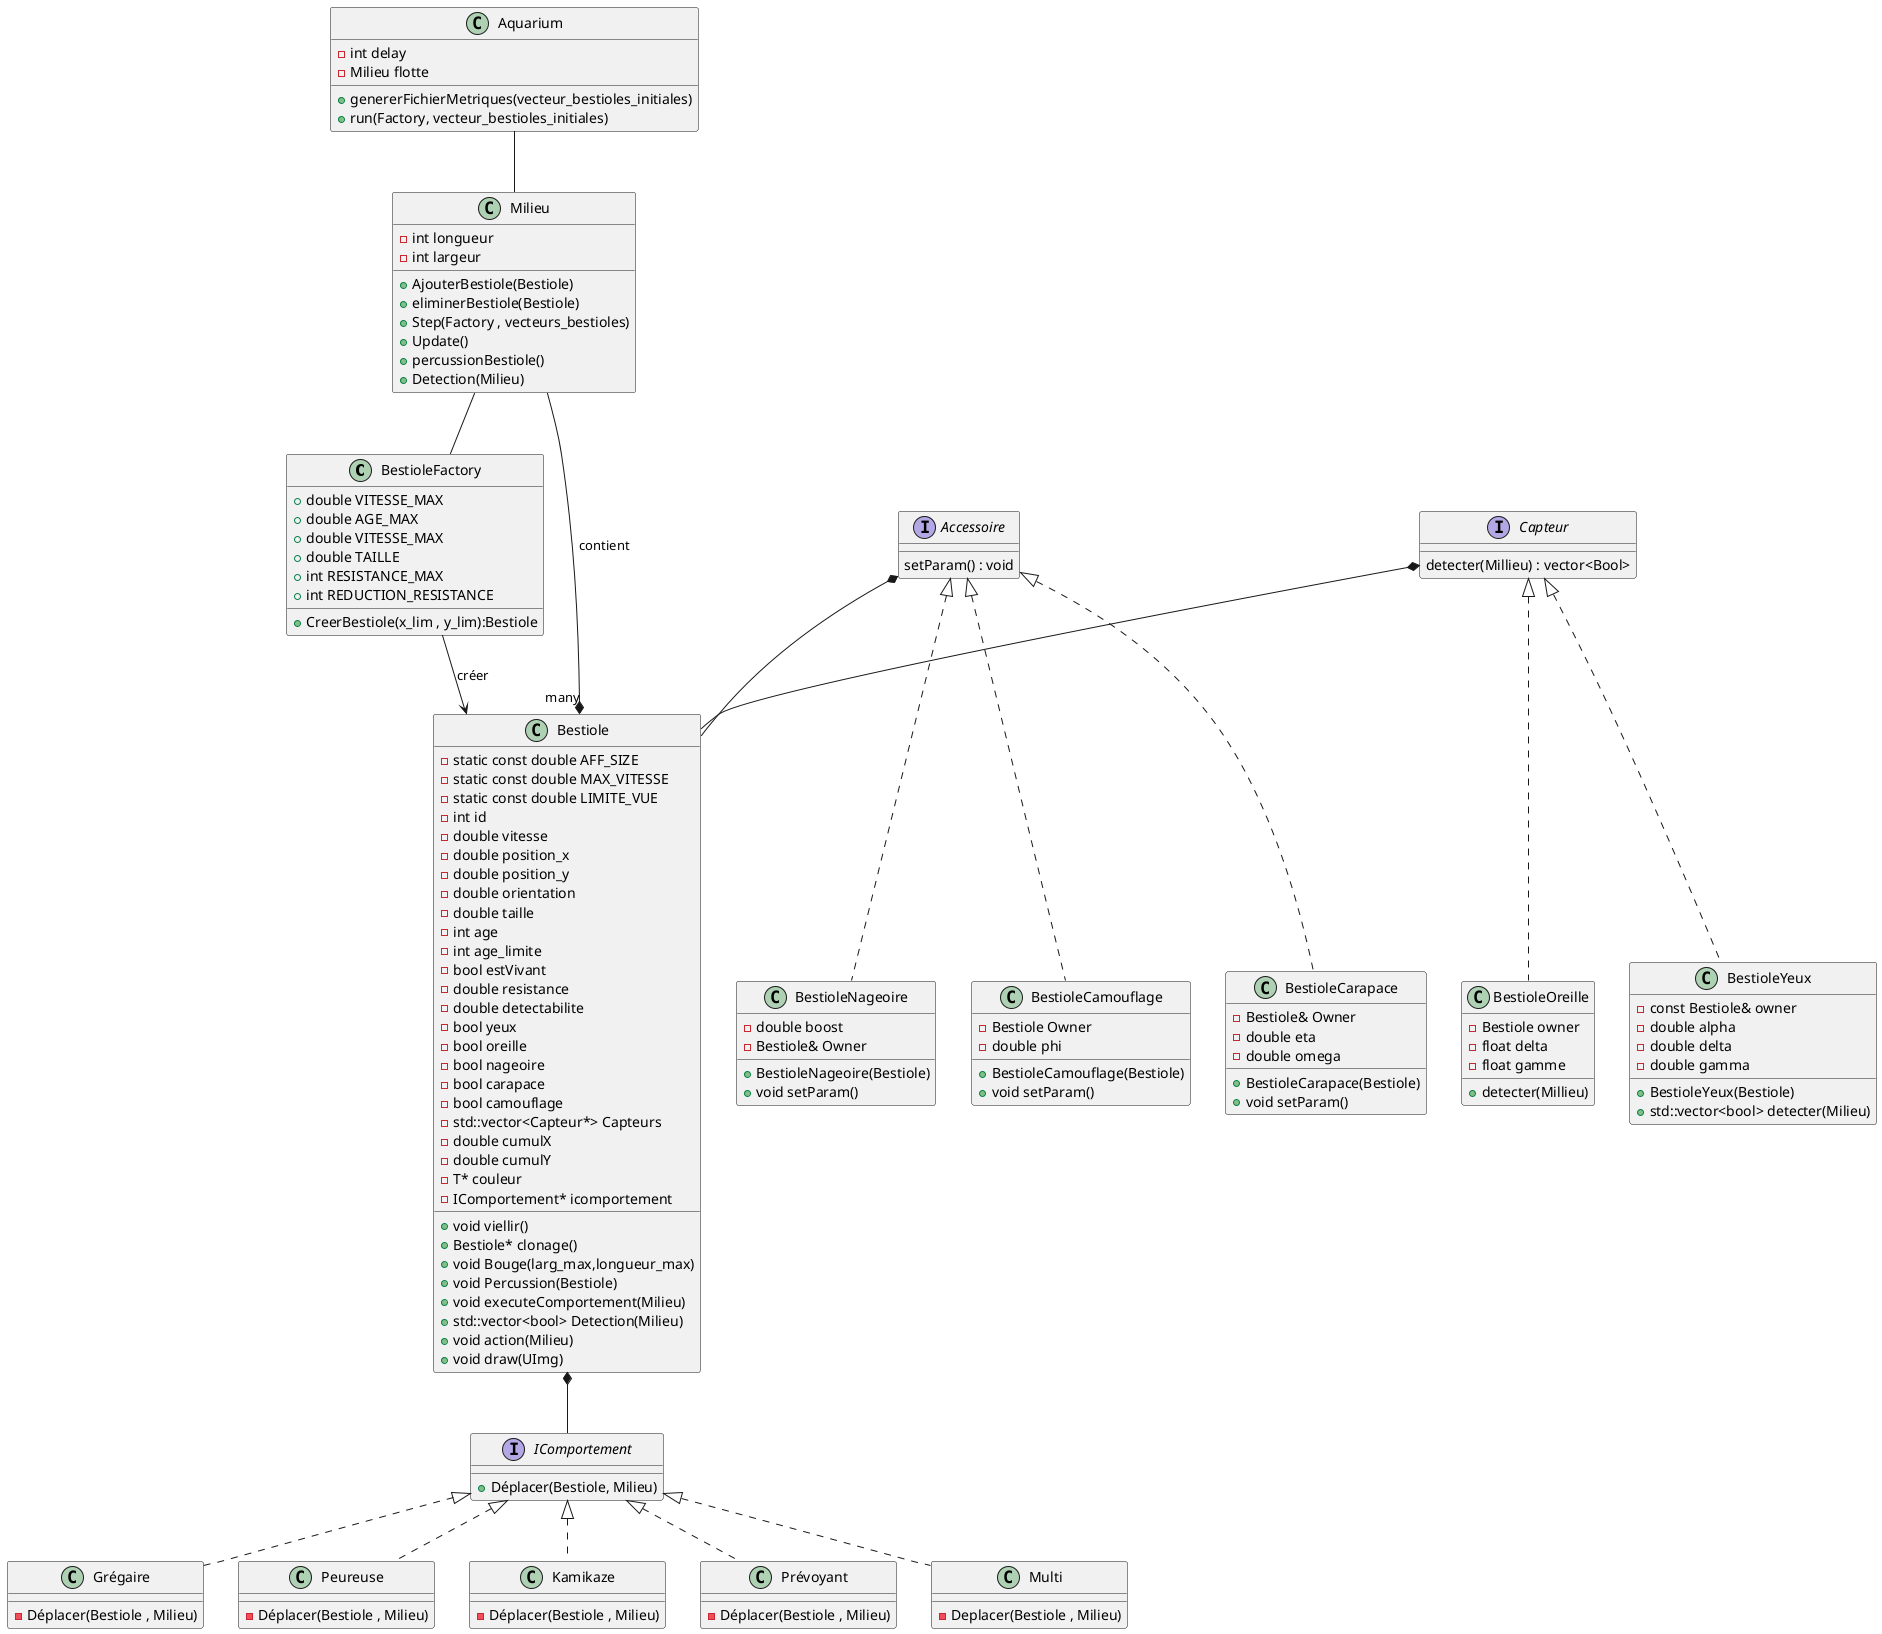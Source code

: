 @startuml dd

class BestioleFactory {

  + CreerBestiole(x_lim , y_lim):Bestiole
  +double VITESSE_MAX 
  +double AGE_MAX 
  +double VITESSE_MAX
  +double TAILLE 
  +int RESISTANCE_MAX 
  +int REDUCTION_RESISTANCE

}

class Bestiole {
  - static const double AFF_SIZE
  - static const double MAX_VITESSE
  - static const double LIMITE_VUE
  - int id
  - double vitesse
  - double position_x
  - double position_y
  - double orientation
  - double taille
  - int age
  - int age_limite
  - bool estVivant
  - double resistance
  - double detectabilite
  - bool yeux
  - bool oreille
  - bool nageoire
  - bool carapace
  - bool camouflage
  - std::vector<Capteur*> Capteurs
  - double cumulX
  - double cumulY
  - T* couleur
  - IComportement* icomportement

  + void viellir()
  + Bestiole* clonage()
  + void Bouge(larg_max,longueur_max)
  + void Percussion(Bestiole)
  + void executeComportement(Milieu)
  + std::vector<bool> Detection(Milieu)
  + void action(Milieu)
  + void draw(UImg)

}

class Milieu {
 - int longueur
 - int largeur

 +AjouterBestiole(Bestiole)
 +eliminerBestiole(Bestiole)
 +Step(Factory , vecteurs_bestioles)
 +Update()
 +percussionBestiole()
 +Detection(Milieu)
}



class Aquarium {
    - int delay 
    - Milieu flotte

    + genererFichierMetriques(vecteur_bestioles_initiales)
    + run(Factory, vecteur_bestioles_initiales)
}




class BestioleOreille {
    - Bestiole owner 
    - float delta 
    - float gamme 
    + detecter(Millieu) 

}

Interface Accessoire {
  setParam() : void
}

Interface Capteur {
  detecter(Millieu) : vector<Bool>
}


class BestioleNageoire {
  - double boost
  - Bestiole& Owner

  + BestioleNageoire(Bestiole)
  + void setParam()
}

class BestioleCamouflage {
  - Bestiole Owner
  - double phi

  + BestioleCamouflage(Bestiole)
  + void setParam()
}

class BestioleCarapace {
  - Bestiole& Owner
  - double eta
  - double omega

  + BestioleCarapace(Bestiole)
  + void setParam()
}


class BestioleYeux {
  - const Bestiole& owner
  - double alpha
  - double delta
  - double gamma

  + BestioleYeux(Bestiole)
  + std::vector<bool> detecter(Milieu)
}

interface IComportement {
  + Déplacer(Bestiole, Milieu)
}

class Grégaire {
    -Déplacer(Bestiole , Milieu) 

}

class Peureuse{
    -Déplacer(Bestiole , Milieu) 

}

class Kamikaze{
    -Déplacer(Bestiole , Milieu) 
}

class Prévoyant{
    -Déplacer(Bestiole , Milieu) 

}


class Multi{
    -Deplacer(Bestiole , Milieu) 
    
}

BestioleFactory --> Bestiole : créer

Capteur *-- Bestiole
Capteur<|..BestioleOreille
Capteur<|..BestioleYeux

IComportement <|.. Grégaire
IComportement <|.. Peureuse
IComportement <|.. Kamikaze
IComportement <|.. Prévoyant
IComportement <|.. Multi
Bestiole *-- IComportement



Accessoire <|..BestioleNageoire
Accessoire <|..BestioleCarapace
Accessoire <|..BestioleCamouflage
Accessoire *-- Bestiole


Milieu --* "many" Bestiole : contient

Milieu -- BestioleFactory

Aquarium -- Milieu

@enduml

